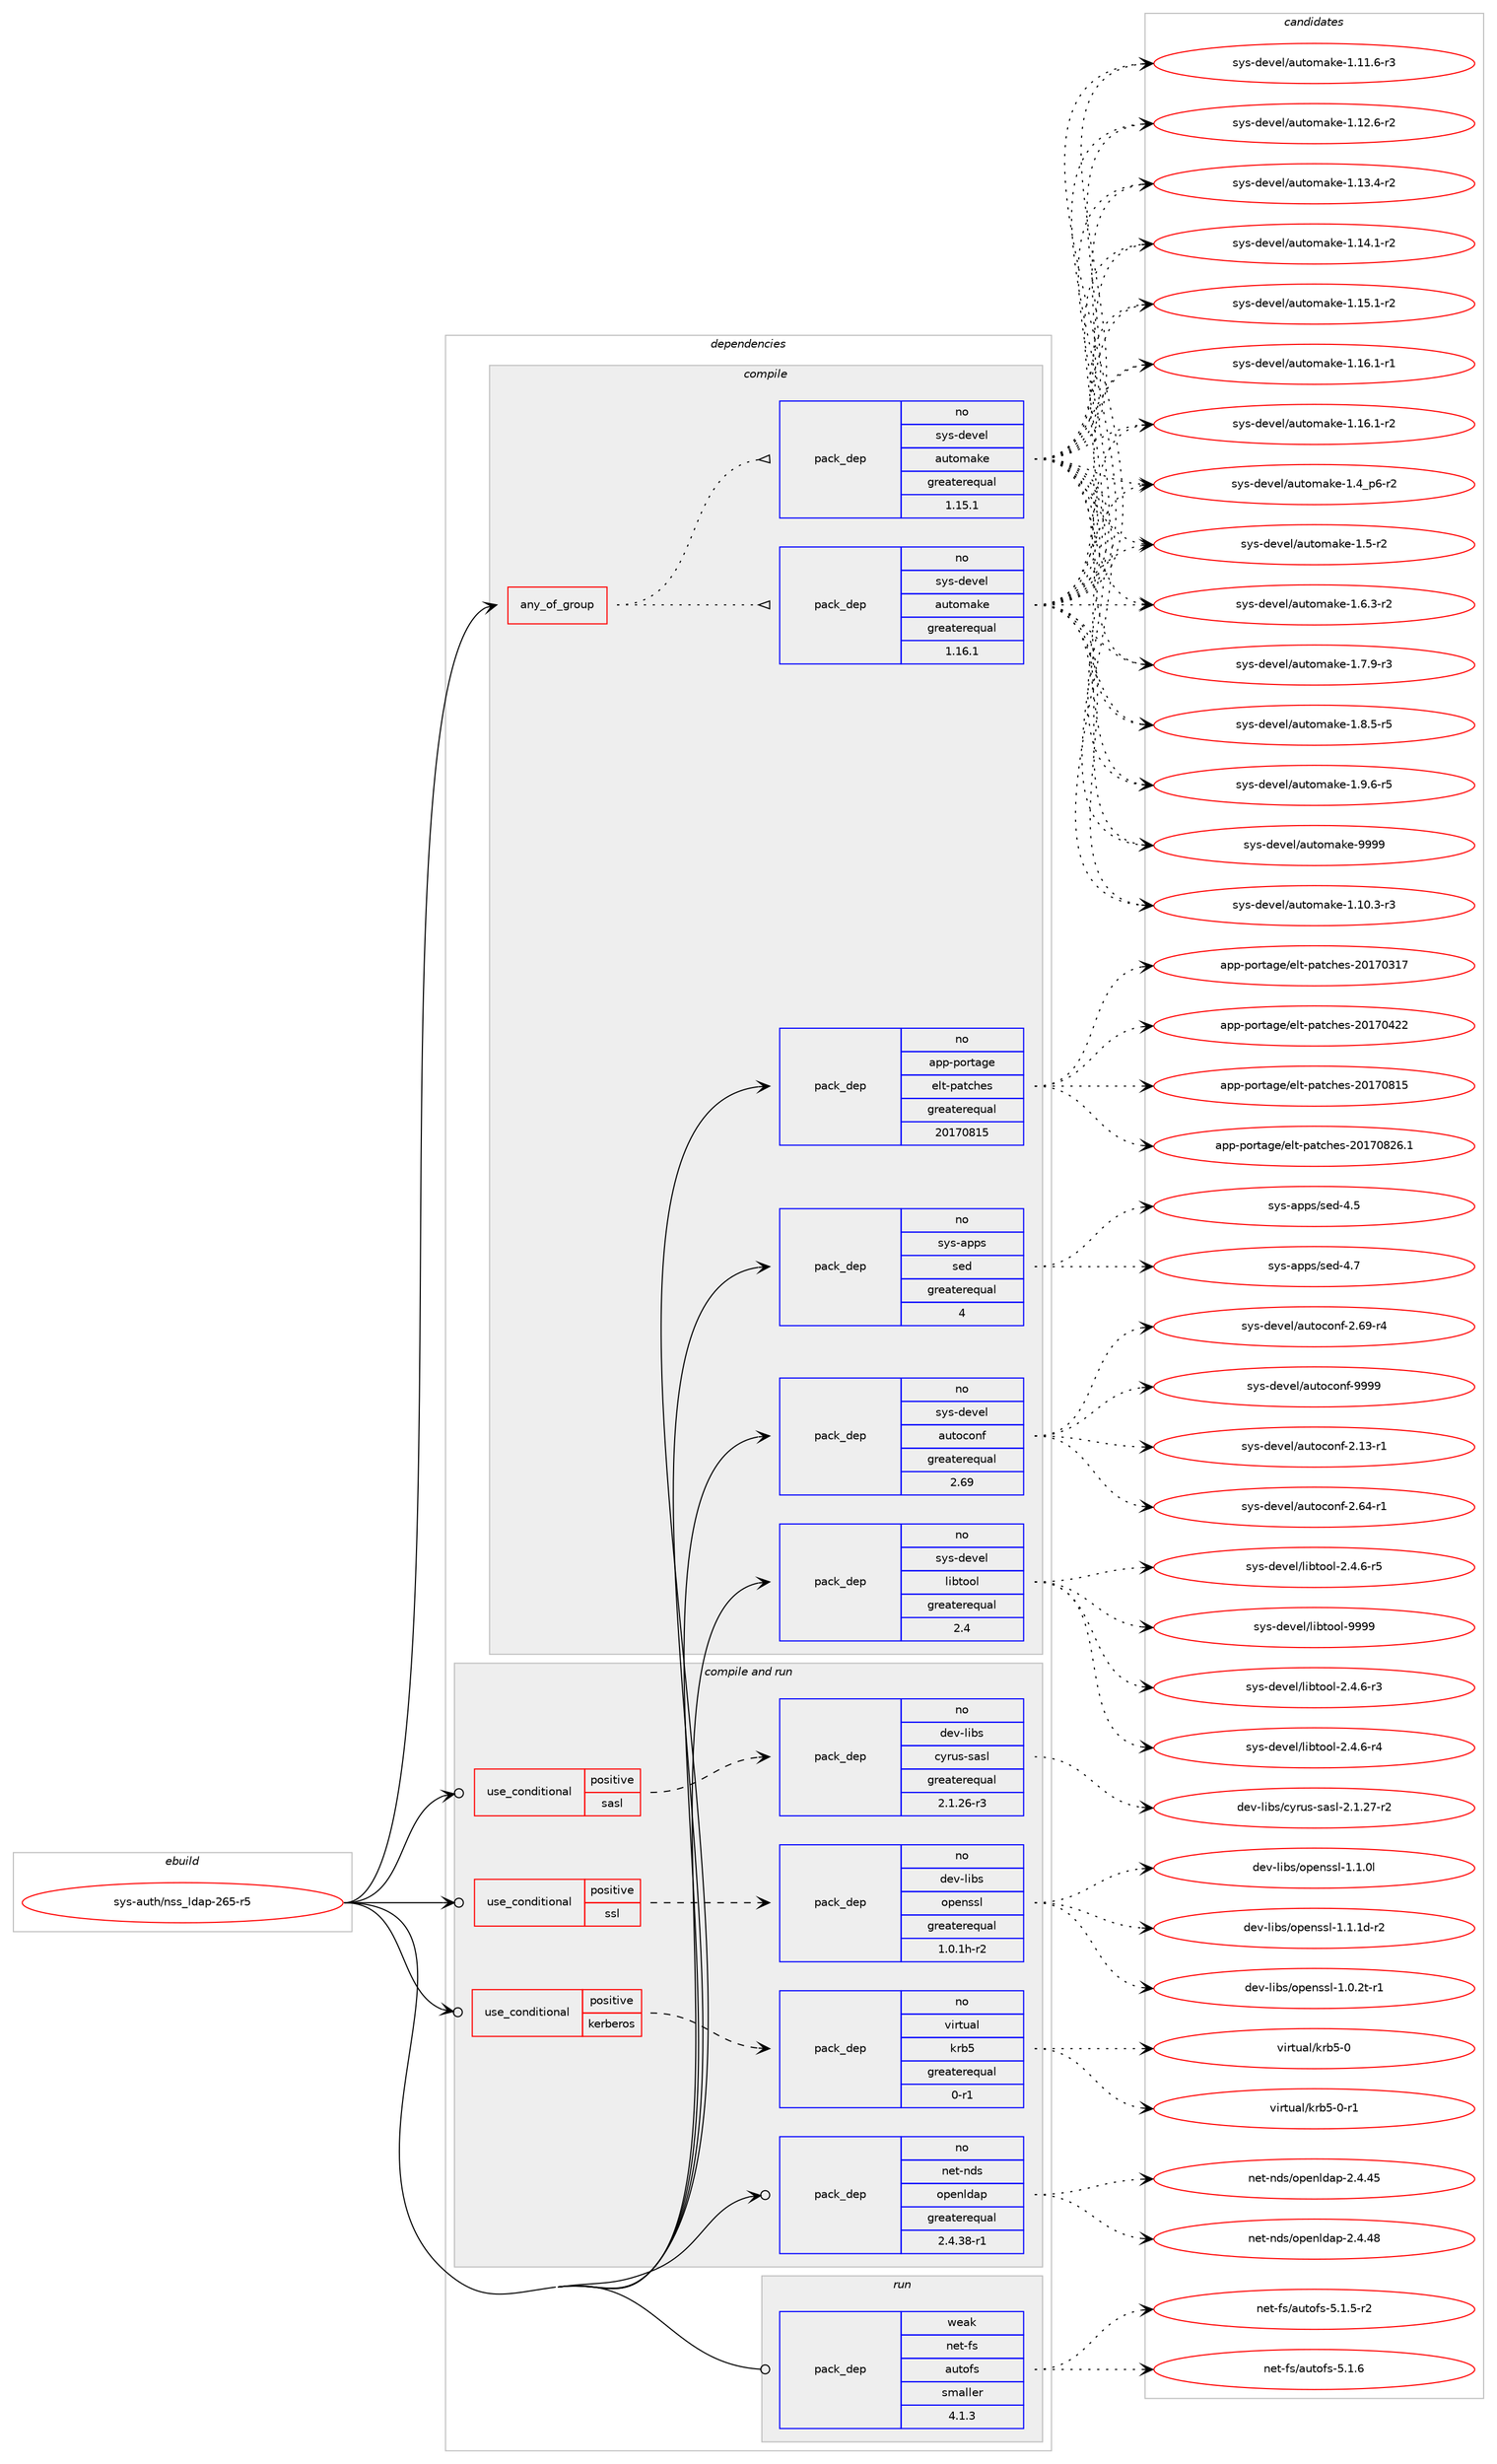digraph prolog {

# *************
# Graph options
# *************

newrank=true;
concentrate=true;
compound=true;
graph [rankdir=LR,fontname=Helvetica,fontsize=10,ranksep=1.5];#, ranksep=2.5, nodesep=0.2];
edge  [arrowhead=vee];
node  [fontname=Helvetica,fontsize=10];

# **********
# The ebuild
# **********

subgraph cluster_leftcol {
color=gray;
rank=same;
label=<<i>ebuild</i>>;
id [label="sys-auth/nss_ldap-265-r5", color=red, width=4, href="../sys-auth/nss_ldap-265-r5.svg"];
}

# ****************
# The dependencies
# ****************

subgraph cluster_midcol {
color=gray;
label=<<i>dependencies</i>>;
subgraph cluster_compile {
fillcolor="#eeeeee";
style=filled;
label=<<i>compile</i>>;
subgraph any14896 {
dependency880162 [label=<<TABLE BORDER="0" CELLBORDER="1" CELLSPACING="0" CELLPADDING="4"><TR><TD CELLPADDING="10">any_of_group</TD></TR></TABLE>>, shape=none, color=red];subgraph pack652710 {
dependency880163 [label=<<TABLE BORDER="0" CELLBORDER="1" CELLSPACING="0" CELLPADDING="4" WIDTH="220"><TR><TD ROWSPAN="6" CELLPADDING="30">pack_dep</TD></TR><TR><TD WIDTH="110">no</TD></TR><TR><TD>sys-devel</TD></TR><TR><TD>automake</TD></TR><TR><TD>greaterequal</TD></TR><TR><TD>1.16.1</TD></TR></TABLE>>, shape=none, color=blue];
}
dependency880162:e -> dependency880163:w [weight=20,style="dotted",arrowhead="oinv"];
subgraph pack652711 {
dependency880164 [label=<<TABLE BORDER="0" CELLBORDER="1" CELLSPACING="0" CELLPADDING="4" WIDTH="220"><TR><TD ROWSPAN="6" CELLPADDING="30">pack_dep</TD></TR><TR><TD WIDTH="110">no</TD></TR><TR><TD>sys-devel</TD></TR><TR><TD>automake</TD></TR><TR><TD>greaterequal</TD></TR><TR><TD>1.15.1</TD></TR></TABLE>>, shape=none, color=blue];
}
dependency880162:e -> dependency880164:w [weight=20,style="dotted",arrowhead="oinv"];
}
id:e -> dependency880162:w [weight=20,style="solid",arrowhead="vee"];
subgraph pack652712 {
dependency880165 [label=<<TABLE BORDER="0" CELLBORDER="1" CELLSPACING="0" CELLPADDING="4" WIDTH="220"><TR><TD ROWSPAN="6" CELLPADDING="30">pack_dep</TD></TR><TR><TD WIDTH="110">no</TD></TR><TR><TD>app-portage</TD></TR><TR><TD>elt-patches</TD></TR><TR><TD>greaterequal</TD></TR><TR><TD>20170815</TD></TR></TABLE>>, shape=none, color=blue];
}
id:e -> dependency880165:w [weight=20,style="solid",arrowhead="vee"];
subgraph pack652713 {
dependency880166 [label=<<TABLE BORDER="0" CELLBORDER="1" CELLSPACING="0" CELLPADDING="4" WIDTH="220"><TR><TD ROWSPAN="6" CELLPADDING="30">pack_dep</TD></TR><TR><TD WIDTH="110">no</TD></TR><TR><TD>sys-apps</TD></TR><TR><TD>sed</TD></TR><TR><TD>greaterequal</TD></TR><TR><TD>4</TD></TR></TABLE>>, shape=none, color=blue];
}
id:e -> dependency880166:w [weight=20,style="solid",arrowhead="vee"];
subgraph pack652714 {
dependency880167 [label=<<TABLE BORDER="0" CELLBORDER="1" CELLSPACING="0" CELLPADDING="4" WIDTH="220"><TR><TD ROWSPAN="6" CELLPADDING="30">pack_dep</TD></TR><TR><TD WIDTH="110">no</TD></TR><TR><TD>sys-devel</TD></TR><TR><TD>autoconf</TD></TR><TR><TD>greaterequal</TD></TR><TR><TD>2.69</TD></TR></TABLE>>, shape=none, color=blue];
}
id:e -> dependency880167:w [weight=20,style="solid",arrowhead="vee"];
subgraph pack652715 {
dependency880168 [label=<<TABLE BORDER="0" CELLBORDER="1" CELLSPACING="0" CELLPADDING="4" WIDTH="220"><TR><TD ROWSPAN="6" CELLPADDING="30">pack_dep</TD></TR><TR><TD WIDTH="110">no</TD></TR><TR><TD>sys-devel</TD></TR><TR><TD>libtool</TD></TR><TR><TD>greaterequal</TD></TR><TR><TD>2.4</TD></TR></TABLE>>, shape=none, color=blue];
}
id:e -> dependency880168:w [weight=20,style="solid",arrowhead="vee"];
}
subgraph cluster_compileandrun {
fillcolor="#eeeeee";
style=filled;
label=<<i>compile and run</i>>;
subgraph cond212033 {
dependency880169 [label=<<TABLE BORDER="0" CELLBORDER="1" CELLSPACING="0" CELLPADDING="4"><TR><TD ROWSPAN="3" CELLPADDING="10">use_conditional</TD></TR><TR><TD>positive</TD></TR><TR><TD>kerberos</TD></TR></TABLE>>, shape=none, color=red];
subgraph pack652716 {
dependency880170 [label=<<TABLE BORDER="0" CELLBORDER="1" CELLSPACING="0" CELLPADDING="4" WIDTH="220"><TR><TD ROWSPAN="6" CELLPADDING="30">pack_dep</TD></TR><TR><TD WIDTH="110">no</TD></TR><TR><TD>virtual</TD></TR><TR><TD>krb5</TD></TR><TR><TD>greaterequal</TD></TR><TR><TD>0-r1</TD></TR></TABLE>>, shape=none, color=blue];
}
dependency880169:e -> dependency880170:w [weight=20,style="dashed",arrowhead="vee"];
}
id:e -> dependency880169:w [weight=20,style="solid",arrowhead="odotvee"];
subgraph cond212034 {
dependency880171 [label=<<TABLE BORDER="0" CELLBORDER="1" CELLSPACING="0" CELLPADDING="4"><TR><TD ROWSPAN="3" CELLPADDING="10">use_conditional</TD></TR><TR><TD>positive</TD></TR><TR><TD>sasl</TD></TR></TABLE>>, shape=none, color=red];
subgraph pack652717 {
dependency880172 [label=<<TABLE BORDER="0" CELLBORDER="1" CELLSPACING="0" CELLPADDING="4" WIDTH="220"><TR><TD ROWSPAN="6" CELLPADDING="30">pack_dep</TD></TR><TR><TD WIDTH="110">no</TD></TR><TR><TD>dev-libs</TD></TR><TR><TD>cyrus-sasl</TD></TR><TR><TD>greaterequal</TD></TR><TR><TD>2.1.26-r3</TD></TR></TABLE>>, shape=none, color=blue];
}
dependency880171:e -> dependency880172:w [weight=20,style="dashed",arrowhead="vee"];
}
id:e -> dependency880171:w [weight=20,style="solid",arrowhead="odotvee"];
subgraph cond212035 {
dependency880173 [label=<<TABLE BORDER="0" CELLBORDER="1" CELLSPACING="0" CELLPADDING="4"><TR><TD ROWSPAN="3" CELLPADDING="10">use_conditional</TD></TR><TR><TD>positive</TD></TR><TR><TD>ssl</TD></TR></TABLE>>, shape=none, color=red];
subgraph pack652718 {
dependency880174 [label=<<TABLE BORDER="0" CELLBORDER="1" CELLSPACING="0" CELLPADDING="4" WIDTH="220"><TR><TD ROWSPAN="6" CELLPADDING="30">pack_dep</TD></TR><TR><TD WIDTH="110">no</TD></TR><TR><TD>dev-libs</TD></TR><TR><TD>openssl</TD></TR><TR><TD>greaterequal</TD></TR><TR><TD>1.0.1h-r2</TD></TR></TABLE>>, shape=none, color=blue];
}
dependency880173:e -> dependency880174:w [weight=20,style="dashed",arrowhead="vee"];
}
id:e -> dependency880173:w [weight=20,style="solid",arrowhead="odotvee"];
subgraph pack652719 {
dependency880175 [label=<<TABLE BORDER="0" CELLBORDER="1" CELLSPACING="0" CELLPADDING="4" WIDTH="220"><TR><TD ROWSPAN="6" CELLPADDING="30">pack_dep</TD></TR><TR><TD WIDTH="110">no</TD></TR><TR><TD>net-nds</TD></TR><TR><TD>openldap</TD></TR><TR><TD>greaterequal</TD></TR><TR><TD>2.4.38-r1</TD></TR></TABLE>>, shape=none, color=blue];
}
id:e -> dependency880175:w [weight=20,style="solid",arrowhead="odotvee"];
}
subgraph cluster_run {
fillcolor="#eeeeee";
style=filled;
label=<<i>run</i>>;
subgraph pack652720 {
dependency880176 [label=<<TABLE BORDER="0" CELLBORDER="1" CELLSPACING="0" CELLPADDING="4" WIDTH="220"><TR><TD ROWSPAN="6" CELLPADDING="30">pack_dep</TD></TR><TR><TD WIDTH="110">weak</TD></TR><TR><TD>net-fs</TD></TR><TR><TD>autofs</TD></TR><TR><TD>smaller</TD></TR><TR><TD>4.1.3</TD></TR></TABLE>>, shape=none, color=blue];
}
id:e -> dependency880176:w [weight=20,style="solid",arrowhead="odot"];
}
}

# **************
# The candidates
# **************

subgraph cluster_choices {
rank=same;
color=gray;
label=<<i>candidates</i>>;

subgraph choice652710 {
color=black;
nodesep=1;
choice11512111545100101118101108479711711611110997107101454946494846514511451 [label="sys-devel/automake-1.10.3-r3", color=red, width=4,href="../sys-devel/automake-1.10.3-r3.svg"];
choice11512111545100101118101108479711711611110997107101454946494946544511451 [label="sys-devel/automake-1.11.6-r3", color=red, width=4,href="../sys-devel/automake-1.11.6-r3.svg"];
choice11512111545100101118101108479711711611110997107101454946495046544511450 [label="sys-devel/automake-1.12.6-r2", color=red, width=4,href="../sys-devel/automake-1.12.6-r2.svg"];
choice11512111545100101118101108479711711611110997107101454946495146524511450 [label="sys-devel/automake-1.13.4-r2", color=red, width=4,href="../sys-devel/automake-1.13.4-r2.svg"];
choice11512111545100101118101108479711711611110997107101454946495246494511450 [label="sys-devel/automake-1.14.1-r2", color=red, width=4,href="../sys-devel/automake-1.14.1-r2.svg"];
choice11512111545100101118101108479711711611110997107101454946495346494511450 [label="sys-devel/automake-1.15.1-r2", color=red, width=4,href="../sys-devel/automake-1.15.1-r2.svg"];
choice11512111545100101118101108479711711611110997107101454946495446494511449 [label="sys-devel/automake-1.16.1-r1", color=red, width=4,href="../sys-devel/automake-1.16.1-r1.svg"];
choice11512111545100101118101108479711711611110997107101454946495446494511450 [label="sys-devel/automake-1.16.1-r2", color=red, width=4,href="../sys-devel/automake-1.16.1-r2.svg"];
choice115121115451001011181011084797117116111109971071014549465295112544511450 [label="sys-devel/automake-1.4_p6-r2", color=red, width=4,href="../sys-devel/automake-1.4_p6-r2.svg"];
choice11512111545100101118101108479711711611110997107101454946534511450 [label="sys-devel/automake-1.5-r2", color=red, width=4,href="../sys-devel/automake-1.5-r2.svg"];
choice115121115451001011181011084797117116111109971071014549465446514511450 [label="sys-devel/automake-1.6.3-r2", color=red, width=4,href="../sys-devel/automake-1.6.3-r2.svg"];
choice115121115451001011181011084797117116111109971071014549465546574511451 [label="sys-devel/automake-1.7.9-r3", color=red, width=4,href="../sys-devel/automake-1.7.9-r3.svg"];
choice115121115451001011181011084797117116111109971071014549465646534511453 [label="sys-devel/automake-1.8.5-r5", color=red, width=4,href="../sys-devel/automake-1.8.5-r5.svg"];
choice115121115451001011181011084797117116111109971071014549465746544511453 [label="sys-devel/automake-1.9.6-r5", color=red, width=4,href="../sys-devel/automake-1.9.6-r5.svg"];
choice115121115451001011181011084797117116111109971071014557575757 [label="sys-devel/automake-9999", color=red, width=4,href="../sys-devel/automake-9999.svg"];
dependency880163:e -> choice11512111545100101118101108479711711611110997107101454946494846514511451:w [style=dotted,weight="100"];
dependency880163:e -> choice11512111545100101118101108479711711611110997107101454946494946544511451:w [style=dotted,weight="100"];
dependency880163:e -> choice11512111545100101118101108479711711611110997107101454946495046544511450:w [style=dotted,weight="100"];
dependency880163:e -> choice11512111545100101118101108479711711611110997107101454946495146524511450:w [style=dotted,weight="100"];
dependency880163:e -> choice11512111545100101118101108479711711611110997107101454946495246494511450:w [style=dotted,weight="100"];
dependency880163:e -> choice11512111545100101118101108479711711611110997107101454946495346494511450:w [style=dotted,weight="100"];
dependency880163:e -> choice11512111545100101118101108479711711611110997107101454946495446494511449:w [style=dotted,weight="100"];
dependency880163:e -> choice11512111545100101118101108479711711611110997107101454946495446494511450:w [style=dotted,weight="100"];
dependency880163:e -> choice115121115451001011181011084797117116111109971071014549465295112544511450:w [style=dotted,weight="100"];
dependency880163:e -> choice11512111545100101118101108479711711611110997107101454946534511450:w [style=dotted,weight="100"];
dependency880163:e -> choice115121115451001011181011084797117116111109971071014549465446514511450:w [style=dotted,weight="100"];
dependency880163:e -> choice115121115451001011181011084797117116111109971071014549465546574511451:w [style=dotted,weight="100"];
dependency880163:e -> choice115121115451001011181011084797117116111109971071014549465646534511453:w [style=dotted,weight="100"];
dependency880163:e -> choice115121115451001011181011084797117116111109971071014549465746544511453:w [style=dotted,weight="100"];
dependency880163:e -> choice115121115451001011181011084797117116111109971071014557575757:w [style=dotted,weight="100"];
}
subgraph choice652711 {
color=black;
nodesep=1;
choice11512111545100101118101108479711711611110997107101454946494846514511451 [label="sys-devel/automake-1.10.3-r3", color=red, width=4,href="../sys-devel/automake-1.10.3-r3.svg"];
choice11512111545100101118101108479711711611110997107101454946494946544511451 [label="sys-devel/automake-1.11.6-r3", color=red, width=4,href="../sys-devel/automake-1.11.6-r3.svg"];
choice11512111545100101118101108479711711611110997107101454946495046544511450 [label="sys-devel/automake-1.12.6-r2", color=red, width=4,href="../sys-devel/automake-1.12.6-r2.svg"];
choice11512111545100101118101108479711711611110997107101454946495146524511450 [label="sys-devel/automake-1.13.4-r2", color=red, width=4,href="../sys-devel/automake-1.13.4-r2.svg"];
choice11512111545100101118101108479711711611110997107101454946495246494511450 [label="sys-devel/automake-1.14.1-r2", color=red, width=4,href="../sys-devel/automake-1.14.1-r2.svg"];
choice11512111545100101118101108479711711611110997107101454946495346494511450 [label="sys-devel/automake-1.15.1-r2", color=red, width=4,href="../sys-devel/automake-1.15.1-r2.svg"];
choice11512111545100101118101108479711711611110997107101454946495446494511449 [label="sys-devel/automake-1.16.1-r1", color=red, width=4,href="../sys-devel/automake-1.16.1-r1.svg"];
choice11512111545100101118101108479711711611110997107101454946495446494511450 [label="sys-devel/automake-1.16.1-r2", color=red, width=4,href="../sys-devel/automake-1.16.1-r2.svg"];
choice115121115451001011181011084797117116111109971071014549465295112544511450 [label="sys-devel/automake-1.4_p6-r2", color=red, width=4,href="../sys-devel/automake-1.4_p6-r2.svg"];
choice11512111545100101118101108479711711611110997107101454946534511450 [label="sys-devel/automake-1.5-r2", color=red, width=4,href="../sys-devel/automake-1.5-r2.svg"];
choice115121115451001011181011084797117116111109971071014549465446514511450 [label="sys-devel/automake-1.6.3-r2", color=red, width=4,href="../sys-devel/automake-1.6.3-r2.svg"];
choice115121115451001011181011084797117116111109971071014549465546574511451 [label="sys-devel/automake-1.7.9-r3", color=red, width=4,href="../sys-devel/automake-1.7.9-r3.svg"];
choice115121115451001011181011084797117116111109971071014549465646534511453 [label="sys-devel/automake-1.8.5-r5", color=red, width=4,href="../sys-devel/automake-1.8.5-r5.svg"];
choice115121115451001011181011084797117116111109971071014549465746544511453 [label="sys-devel/automake-1.9.6-r5", color=red, width=4,href="../sys-devel/automake-1.9.6-r5.svg"];
choice115121115451001011181011084797117116111109971071014557575757 [label="sys-devel/automake-9999", color=red, width=4,href="../sys-devel/automake-9999.svg"];
dependency880164:e -> choice11512111545100101118101108479711711611110997107101454946494846514511451:w [style=dotted,weight="100"];
dependency880164:e -> choice11512111545100101118101108479711711611110997107101454946494946544511451:w [style=dotted,weight="100"];
dependency880164:e -> choice11512111545100101118101108479711711611110997107101454946495046544511450:w [style=dotted,weight="100"];
dependency880164:e -> choice11512111545100101118101108479711711611110997107101454946495146524511450:w [style=dotted,weight="100"];
dependency880164:e -> choice11512111545100101118101108479711711611110997107101454946495246494511450:w [style=dotted,weight="100"];
dependency880164:e -> choice11512111545100101118101108479711711611110997107101454946495346494511450:w [style=dotted,weight="100"];
dependency880164:e -> choice11512111545100101118101108479711711611110997107101454946495446494511449:w [style=dotted,weight="100"];
dependency880164:e -> choice11512111545100101118101108479711711611110997107101454946495446494511450:w [style=dotted,weight="100"];
dependency880164:e -> choice115121115451001011181011084797117116111109971071014549465295112544511450:w [style=dotted,weight="100"];
dependency880164:e -> choice11512111545100101118101108479711711611110997107101454946534511450:w [style=dotted,weight="100"];
dependency880164:e -> choice115121115451001011181011084797117116111109971071014549465446514511450:w [style=dotted,weight="100"];
dependency880164:e -> choice115121115451001011181011084797117116111109971071014549465546574511451:w [style=dotted,weight="100"];
dependency880164:e -> choice115121115451001011181011084797117116111109971071014549465646534511453:w [style=dotted,weight="100"];
dependency880164:e -> choice115121115451001011181011084797117116111109971071014549465746544511453:w [style=dotted,weight="100"];
dependency880164:e -> choice115121115451001011181011084797117116111109971071014557575757:w [style=dotted,weight="100"];
}
subgraph choice652712 {
color=black;
nodesep=1;
choice97112112451121111141169710310147101108116451129711699104101115455048495548514955 [label="app-portage/elt-patches-20170317", color=red, width=4,href="../app-portage/elt-patches-20170317.svg"];
choice97112112451121111141169710310147101108116451129711699104101115455048495548525050 [label="app-portage/elt-patches-20170422", color=red, width=4,href="../app-portage/elt-patches-20170422.svg"];
choice97112112451121111141169710310147101108116451129711699104101115455048495548564953 [label="app-portage/elt-patches-20170815", color=red, width=4,href="../app-portage/elt-patches-20170815.svg"];
choice971121124511211111411697103101471011081164511297116991041011154550484955485650544649 [label="app-portage/elt-patches-20170826.1", color=red, width=4,href="../app-portage/elt-patches-20170826.1.svg"];
dependency880165:e -> choice97112112451121111141169710310147101108116451129711699104101115455048495548514955:w [style=dotted,weight="100"];
dependency880165:e -> choice97112112451121111141169710310147101108116451129711699104101115455048495548525050:w [style=dotted,weight="100"];
dependency880165:e -> choice97112112451121111141169710310147101108116451129711699104101115455048495548564953:w [style=dotted,weight="100"];
dependency880165:e -> choice971121124511211111411697103101471011081164511297116991041011154550484955485650544649:w [style=dotted,weight="100"];
}
subgraph choice652713 {
color=black;
nodesep=1;
choice11512111545971121121154711510110045524653 [label="sys-apps/sed-4.5", color=red, width=4,href="../sys-apps/sed-4.5.svg"];
choice11512111545971121121154711510110045524655 [label="sys-apps/sed-4.7", color=red, width=4,href="../sys-apps/sed-4.7.svg"];
dependency880166:e -> choice11512111545971121121154711510110045524653:w [style=dotted,weight="100"];
dependency880166:e -> choice11512111545971121121154711510110045524655:w [style=dotted,weight="100"];
}
subgraph choice652714 {
color=black;
nodesep=1;
choice1151211154510010111810110847971171161119911111010245504649514511449 [label="sys-devel/autoconf-2.13-r1", color=red, width=4,href="../sys-devel/autoconf-2.13-r1.svg"];
choice1151211154510010111810110847971171161119911111010245504654524511449 [label="sys-devel/autoconf-2.64-r1", color=red, width=4,href="../sys-devel/autoconf-2.64-r1.svg"];
choice1151211154510010111810110847971171161119911111010245504654574511452 [label="sys-devel/autoconf-2.69-r4", color=red, width=4,href="../sys-devel/autoconf-2.69-r4.svg"];
choice115121115451001011181011084797117116111991111101024557575757 [label="sys-devel/autoconf-9999", color=red, width=4,href="../sys-devel/autoconf-9999.svg"];
dependency880167:e -> choice1151211154510010111810110847971171161119911111010245504649514511449:w [style=dotted,weight="100"];
dependency880167:e -> choice1151211154510010111810110847971171161119911111010245504654524511449:w [style=dotted,weight="100"];
dependency880167:e -> choice1151211154510010111810110847971171161119911111010245504654574511452:w [style=dotted,weight="100"];
dependency880167:e -> choice115121115451001011181011084797117116111991111101024557575757:w [style=dotted,weight="100"];
}
subgraph choice652715 {
color=black;
nodesep=1;
choice1151211154510010111810110847108105981161111111084550465246544511451 [label="sys-devel/libtool-2.4.6-r3", color=red, width=4,href="../sys-devel/libtool-2.4.6-r3.svg"];
choice1151211154510010111810110847108105981161111111084550465246544511452 [label="sys-devel/libtool-2.4.6-r4", color=red, width=4,href="../sys-devel/libtool-2.4.6-r4.svg"];
choice1151211154510010111810110847108105981161111111084550465246544511453 [label="sys-devel/libtool-2.4.6-r5", color=red, width=4,href="../sys-devel/libtool-2.4.6-r5.svg"];
choice1151211154510010111810110847108105981161111111084557575757 [label="sys-devel/libtool-9999", color=red, width=4,href="../sys-devel/libtool-9999.svg"];
dependency880168:e -> choice1151211154510010111810110847108105981161111111084550465246544511451:w [style=dotted,weight="100"];
dependency880168:e -> choice1151211154510010111810110847108105981161111111084550465246544511452:w [style=dotted,weight="100"];
dependency880168:e -> choice1151211154510010111810110847108105981161111111084550465246544511453:w [style=dotted,weight="100"];
dependency880168:e -> choice1151211154510010111810110847108105981161111111084557575757:w [style=dotted,weight="100"];
}
subgraph choice652716 {
color=black;
nodesep=1;
choice118105114116117971084710711498534548 [label="virtual/krb5-0", color=red, width=4,href="../virtual/krb5-0.svg"];
choice1181051141161179710847107114985345484511449 [label="virtual/krb5-0-r1", color=red, width=4,href="../virtual/krb5-0-r1.svg"];
dependency880170:e -> choice118105114116117971084710711498534548:w [style=dotted,weight="100"];
dependency880170:e -> choice1181051141161179710847107114985345484511449:w [style=dotted,weight="100"];
}
subgraph choice652717 {
color=black;
nodesep=1;
choice100101118451081059811547991211141171154511597115108455046494650554511450 [label="dev-libs/cyrus-sasl-2.1.27-r2", color=red, width=4,href="../dev-libs/cyrus-sasl-2.1.27-r2.svg"];
dependency880172:e -> choice100101118451081059811547991211141171154511597115108455046494650554511450:w [style=dotted,weight="100"];
}
subgraph choice652718 {
color=black;
nodesep=1;
choice1001011184510810598115471111121011101151151084549464846501164511449 [label="dev-libs/openssl-1.0.2t-r1", color=red, width=4,href="../dev-libs/openssl-1.0.2t-r1.svg"];
choice100101118451081059811547111112101110115115108454946494648108 [label="dev-libs/openssl-1.1.0l", color=red, width=4,href="../dev-libs/openssl-1.1.0l.svg"];
choice1001011184510810598115471111121011101151151084549464946491004511450 [label="dev-libs/openssl-1.1.1d-r2", color=red, width=4,href="../dev-libs/openssl-1.1.1d-r2.svg"];
dependency880174:e -> choice1001011184510810598115471111121011101151151084549464846501164511449:w [style=dotted,weight="100"];
dependency880174:e -> choice100101118451081059811547111112101110115115108454946494648108:w [style=dotted,weight="100"];
dependency880174:e -> choice1001011184510810598115471111121011101151151084549464946491004511450:w [style=dotted,weight="100"];
}
subgraph choice652719 {
color=black;
nodesep=1;
choice11010111645110100115471111121011101081009711245504652465253 [label="net-nds/openldap-2.4.45", color=red, width=4,href="../net-nds/openldap-2.4.45.svg"];
choice11010111645110100115471111121011101081009711245504652465256 [label="net-nds/openldap-2.4.48", color=red, width=4,href="../net-nds/openldap-2.4.48.svg"];
dependency880175:e -> choice11010111645110100115471111121011101081009711245504652465253:w [style=dotted,weight="100"];
dependency880175:e -> choice11010111645110100115471111121011101081009711245504652465256:w [style=dotted,weight="100"];
}
subgraph choice652720 {
color=black;
nodesep=1;
choice1101011164510211547971171161111021154553464946534511450 [label="net-fs/autofs-5.1.5-r2", color=red, width=4,href="../net-fs/autofs-5.1.5-r2.svg"];
choice110101116451021154797117116111102115455346494654 [label="net-fs/autofs-5.1.6", color=red, width=4,href="../net-fs/autofs-5.1.6.svg"];
dependency880176:e -> choice1101011164510211547971171161111021154553464946534511450:w [style=dotted,weight="100"];
dependency880176:e -> choice110101116451021154797117116111102115455346494654:w [style=dotted,weight="100"];
}
}

}

